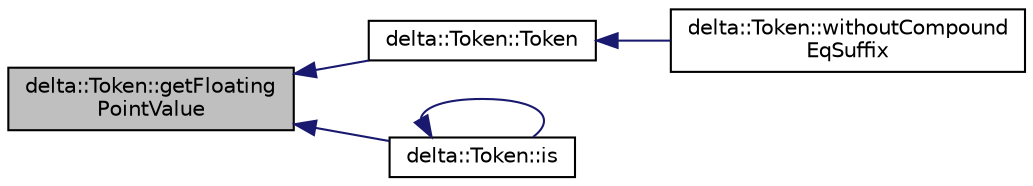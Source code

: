 digraph "delta::Token::getFloatingPointValue"
{
  edge [fontname="Helvetica",fontsize="10",labelfontname="Helvetica",labelfontsize="10"];
  node [fontname="Helvetica",fontsize="10",shape=record];
  rankdir="LR";
  Node2 [label="delta::Token::getFloating\lPointValue",height=0.2,width=0.4,color="black", fillcolor="grey75", style="filled", fontcolor="black"];
  Node2 -> Node3 [dir="back",color="midnightblue",fontsize="10",style="solid",fontname="Helvetica"];
  Node3 [label="delta::Token::Token",height=0.2,width=0.4,color="black", fillcolor="white", style="filled",URL="$structdelta_1_1_token.html#a013a2ae635d6990335e8eb5210b3c584"];
  Node3 -> Node4 [dir="back",color="midnightblue",fontsize="10",style="solid",fontname="Helvetica"];
  Node4 [label="delta::Token::withoutCompound\lEqSuffix",height=0.2,width=0.4,color="black", fillcolor="white", style="filled",URL="$structdelta_1_1_token.html#ad029951524fa6ac5913d568ea7a8ce79"];
  Node2 -> Node5 [dir="back",color="midnightblue",fontsize="10",style="solid",fontname="Helvetica"];
  Node5 [label="delta::Token::is",height=0.2,width=0.4,color="black", fillcolor="white", style="filled",URL="$structdelta_1_1_token.html#ada52d2e13d06ef1036a3c5b409617a32"];
  Node5 -> Node5 [dir="back",color="midnightblue",fontsize="10",style="solid",fontname="Helvetica"];
}
